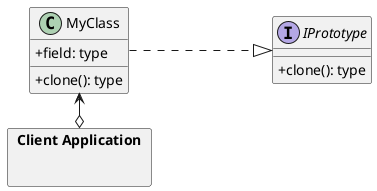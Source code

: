 @startuml

left to right direction

skinparam ClassAttributeIconSize 0
skinparam PackageStyle rectangle

class MyClass {
    + field: type
    + clone(): type
}

package "Client Application" as clientApplication {

}

MyClass <-right-o clientApplication

interface IPrototype {
    + clone(): type
}
MyClass ...|> IPrototype